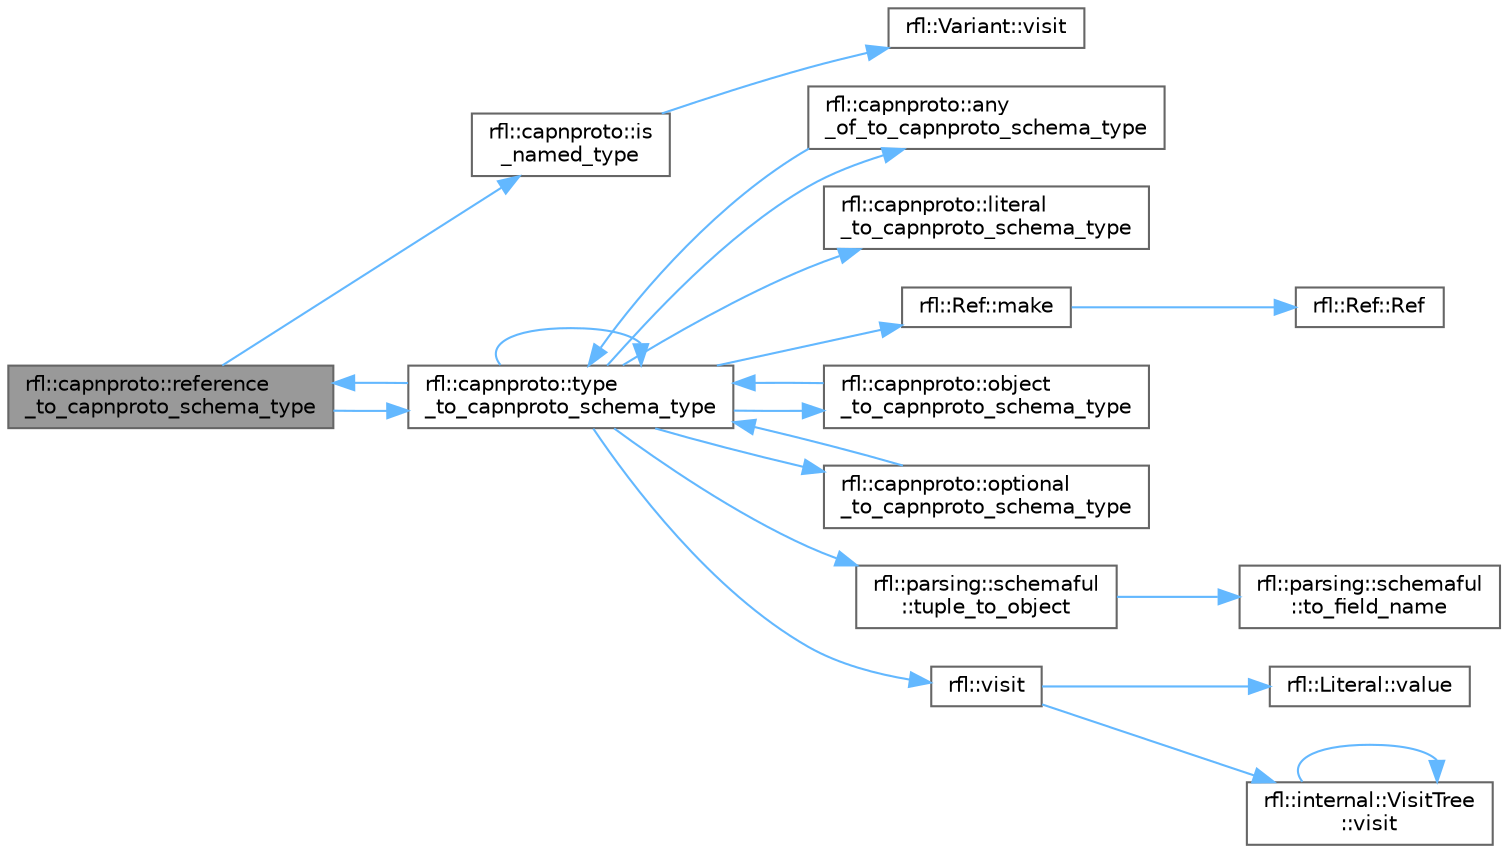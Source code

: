 digraph "rfl::capnproto::reference_to_capnproto_schema_type"
{
 // LATEX_PDF_SIZE
  bgcolor="transparent";
  edge [fontname=Helvetica,fontsize=10,labelfontname=Helvetica,labelfontsize=10];
  node [fontname=Helvetica,fontsize=10,shape=box,height=0.2,width=0.4];
  rankdir="LR";
  Node1 [id="Node000001",label="rfl::capnproto::reference\l_to_capnproto_schema_type",height=0.2,width=0.4,color="gray40", fillcolor="grey60", style="filled", fontcolor="black",tooltip=" "];
  Node1 -> Node2 [id="edge21_Node000001_Node000002",color="steelblue1",style="solid",tooltip=" "];
  Node2 [id="Node000002",label="rfl::capnproto::is\l_named_type",height=0.2,width=0.4,color="grey40", fillcolor="white", style="filled",URL="$namespacerfl_1_1capnproto.html#a49ee00ccfdc2befe7c7f29a2f42e6a9c",tooltip=" "];
  Node2 -> Node3 [id="edge22_Node000002_Node000003",color="steelblue1",style="solid",tooltip=" "];
  Node3 [id="Node000003",label="rfl::Variant::visit",height=0.2,width=0.4,color="grey40", fillcolor="white", style="filled",URL="$classrfl_1_1_variant.html#ac3b3ce4b10d7ae00df4474bc78f64f6b",tooltip=" "];
  Node1 -> Node4 [id="edge23_Node000001_Node000004",color="steelblue1",style="solid",tooltip=" "];
  Node4 [id="Node000004",label="rfl::capnproto::type\l_to_capnproto_schema_type",height=0.2,width=0.4,color="grey40", fillcolor="white", style="filled",URL="$namespacerfl_1_1capnproto.html#a04c67ec22645693c6c2da6d6bf85ee4a",tooltip=" "];
  Node4 -> Node5 [id="edge24_Node000004_Node000005",color="steelblue1",style="solid",tooltip=" "];
  Node5 [id="Node000005",label="rfl::capnproto::any\l_of_to_capnproto_schema_type",height=0.2,width=0.4,color="grey40", fillcolor="white", style="filled",URL="$namespacerfl_1_1capnproto.html#a0cea0c776a325d655053014b4c3a287a",tooltip=" "];
  Node5 -> Node4 [id="edge25_Node000005_Node000004",color="steelblue1",style="solid",tooltip=" "];
  Node4 -> Node6 [id="edge26_Node000004_Node000006",color="steelblue1",style="solid",tooltip=" "];
  Node6 [id="Node000006",label="rfl::capnproto::literal\l_to_capnproto_schema_type",height=0.2,width=0.4,color="grey40", fillcolor="white", style="filled",URL="$namespacerfl_1_1capnproto.html#a2619f695eec2e7e118f5d4f7a3582606",tooltip=" "];
  Node4 -> Node7 [id="edge27_Node000004_Node000007",color="steelblue1",style="solid",tooltip=" "];
  Node7 [id="Node000007",label="rfl::Ref::make",height=0.2,width=0.4,color="grey40", fillcolor="white", style="filled",URL="$classrfl_1_1_ref.html#a1501cd0fd114b2dd113fb3abe974275d",tooltip=" "];
  Node7 -> Node8 [id="edge28_Node000007_Node000008",color="steelblue1",style="solid",tooltip=" "];
  Node8 [id="Node000008",label="rfl::Ref::Ref",height=0.2,width=0.4,color="grey40", fillcolor="white", style="filled",URL="$classrfl_1_1_ref.html#a157d7b0b3b1bc2b0833c0843bf056d04",tooltip=" "];
  Node4 -> Node9 [id="edge29_Node000004_Node000009",color="steelblue1",style="solid",tooltip=" "];
  Node9 [id="Node000009",label="rfl::capnproto::object\l_to_capnproto_schema_type",height=0.2,width=0.4,color="grey40", fillcolor="white", style="filled",URL="$namespacerfl_1_1capnproto.html#a045c680b2941b48e3779d0badfd96f29",tooltip=" "];
  Node9 -> Node4 [id="edge30_Node000009_Node000004",color="steelblue1",style="solid",tooltip=" "];
  Node4 -> Node10 [id="edge31_Node000004_Node000010",color="steelblue1",style="solid",tooltip=" "];
  Node10 [id="Node000010",label="rfl::capnproto::optional\l_to_capnproto_schema_type",height=0.2,width=0.4,color="grey40", fillcolor="white", style="filled",URL="$namespacerfl_1_1capnproto.html#a843c43f35f385a51097cbe50037578c7",tooltip=" "];
  Node10 -> Node4 [id="edge32_Node000010_Node000004",color="steelblue1",style="solid",tooltip=" "];
  Node4 -> Node1 [id="edge33_Node000004_Node000001",color="steelblue1",style="solid",tooltip=" "];
  Node4 -> Node11 [id="edge34_Node000004_Node000011",color="steelblue1",style="solid",tooltip=" "];
  Node11 [id="Node000011",label="rfl::parsing::schemaful\l::tuple_to_object",height=0.2,width=0.4,color="grey40", fillcolor="white", style="filled",URL="$namespacerfl_1_1parsing_1_1schemaful.html#a5b412f7002391ba449648c30b115d142",tooltip=" "];
  Node11 -> Node12 [id="edge35_Node000011_Node000012",color="steelblue1",style="solid",tooltip=" "];
  Node12 [id="Node000012",label="rfl::parsing::schemaful\l::to_field_name",height=0.2,width=0.4,color="grey40", fillcolor="white", style="filled",URL="$namespacerfl_1_1parsing_1_1schemaful.html#a637e665897ba12ed046a7c21720158f4",tooltip=" "];
  Node4 -> Node4 [id="edge36_Node000004_Node000004",color="steelblue1",style="solid",tooltip=" "];
  Node4 -> Node13 [id="edge37_Node000004_Node000013",color="steelblue1",style="solid",tooltip=" "];
  Node13 [id="Node000013",label="rfl::visit",height=0.2,width=0.4,color="grey40", fillcolor="white", style="filled",URL="$namespacerfl.html#ab818223fa1c483a720a5004db13c118b",tooltip=" "];
  Node13 -> Node14 [id="edge38_Node000013_Node000014",color="steelblue1",style="solid",tooltip=" "];
  Node14 [id="Node000014",label="rfl::Literal::value",height=0.2,width=0.4,color="grey40", fillcolor="white", style="filled",URL="$classrfl_1_1_literal.html#a12e1ef9245686c82fd03d9488a06249e",tooltip="Returns the value actually contained in the Literal."];
  Node13 -> Node15 [id="edge39_Node000013_Node000015",color="steelblue1",style="solid",tooltip=" "];
  Node15 [id="Node000015",label="rfl::internal::VisitTree\l::visit",height=0.2,width=0.4,color="grey40", fillcolor="white", style="filled",URL="$structrfl_1_1internal_1_1_visit_tree.html#a0f788884e011cf44fa9ed4f9b80d1bd8",tooltip="Evaluates a visitor pattern using a tree-like structure."];
  Node15 -> Node15 [id="edge40_Node000015_Node000015",color="steelblue1",style="solid",tooltip=" "];
}
